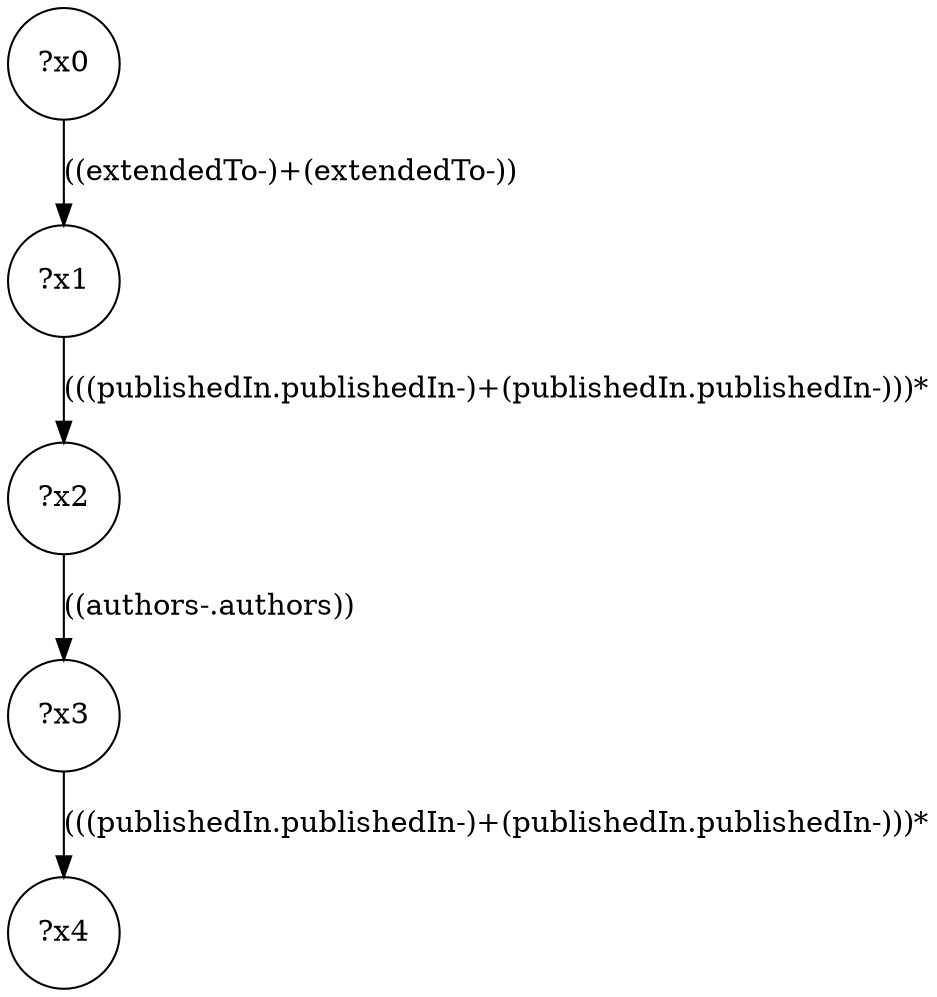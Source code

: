 digraph g {
	x0 [shape=circle, label="?x0"];
	x1 [shape=circle, label="?x1"];
	x0 -> x1 [label="((extendedTo-)+(extendedTo-))"];
	x2 [shape=circle, label="?x2"];
	x1 -> x2 [label="(((publishedIn.publishedIn-)+(publishedIn.publishedIn-)))*"];
	x3 [shape=circle, label="?x3"];
	x2 -> x3 [label="((authors-.authors))"];
	x4 [shape=circle, label="?x4"];
	x3 -> x4 [label="(((publishedIn.publishedIn-)+(publishedIn.publishedIn-)))*"];
}
